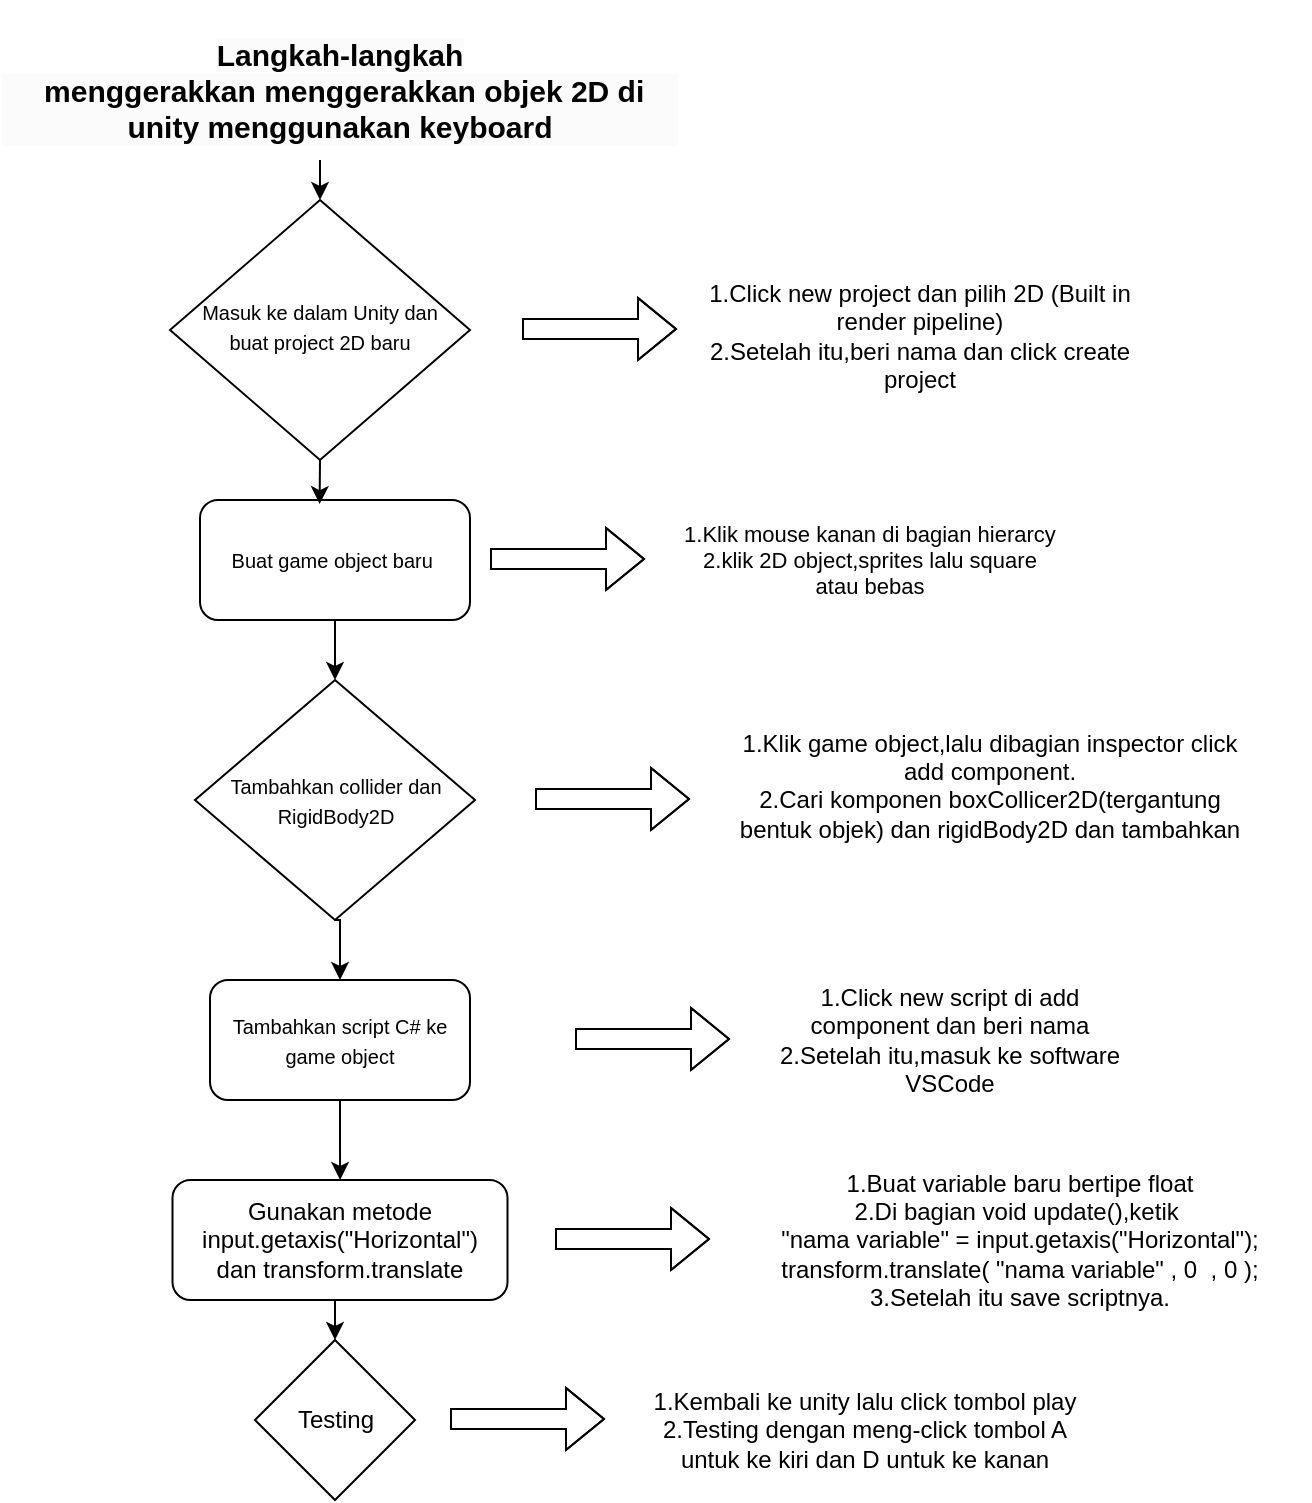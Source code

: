 <mxfile version="24.7.12">
  <diagram id="C5RBs43oDa-KdzZeNtuy" name="Page-1">
    <mxGraphModel dx="836" dy="469" grid="1" gridSize="10" guides="1" tooltips="1" connect="1" arrows="1" fold="1" page="1" pageScale="1" pageWidth="827" pageHeight="1169" math="0" shadow="0">
      <root>
        <mxCell id="WIyWlLk6GJQsqaUBKTNV-0" />
        <mxCell id="WIyWlLk6GJQsqaUBKTNV-1" parent="WIyWlLk6GJQsqaUBKTNV-0" />
        <mxCell id="UZvlAIjIedc3bhgubWIj-16" style="edgeStyle=orthogonalEdgeStyle;rounded=0;orthogonalLoop=1;jettySize=auto;html=1;exitX=0.5;exitY=1;exitDx=0;exitDy=0;entryX=0.5;entryY=0;entryDx=0;entryDy=0;" edge="1" parent="WIyWlLk6GJQsqaUBKTNV-1" target="WIyWlLk6GJQsqaUBKTNV-6">
          <mxGeometry relative="1" as="geometry">
            <mxPoint x="215" y="80" as="sourcePoint" />
          </mxGeometry>
        </mxCell>
        <mxCell id="WIyWlLk6GJQsqaUBKTNV-6" value="&lt;font style=&quot;font-size: 10px;&quot;&gt;Masuk ke dalam Unity dan buat project 2D baru&lt;/font&gt;" style="rhombus;whiteSpace=wrap;html=1;shadow=0;fontFamily=Helvetica;fontSize=12;align=center;strokeWidth=1;spacing=6;spacingTop=-4;" parent="WIyWlLk6GJQsqaUBKTNV-1" vertex="1">
          <mxGeometry x="140" y="100" width="150" height="130" as="geometry" />
        </mxCell>
        <mxCell id="UZvlAIjIedc3bhgubWIj-9" style="edgeStyle=orthogonalEdgeStyle;rounded=0;orthogonalLoop=1;jettySize=auto;html=1;exitX=0.5;exitY=1;exitDx=0;exitDy=0;" edge="1" parent="WIyWlLk6GJQsqaUBKTNV-1">
          <mxGeometry relative="1" as="geometry">
            <mxPoint x="214.995" y="380" as="sourcePoint" />
            <mxPoint x="214.995" y="380" as="targetPoint" />
          </mxGeometry>
        </mxCell>
        <mxCell id="UZvlAIjIedc3bhgubWIj-10" style="edgeStyle=orthogonalEdgeStyle;rounded=0;orthogonalLoop=1;jettySize=auto;html=1;exitX=0.5;exitY=1;exitDx=0;exitDy=0;" edge="1" parent="WIyWlLk6GJQsqaUBKTNV-1">
          <mxGeometry relative="1" as="geometry">
            <mxPoint x="214.995" y="380" as="sourcePoint" />
            <mxPoint x="214.995" y="380" as="targetPoint" />
          </mxGeometry>
        </mxCell>
        <mxCell id="UZvlAIjIedc3bhgubWIj-12" value="&lt;div style=&quot;font-size: 11px;&quot;&gt;&lt;span style=&quot;background-color: initial;&quot;&gt;&lt;font style=&quot;font-size: 11px;&quot;&gt;1.Klik mouse kanan di bagian hierarcy&lt;/font&gt;&lt;/span&gt;&lt;/div&gt;&lt;div style=&quot;font-size: 11px;&quot;&gt;&lt;font style=&quot;font-size: 11px;&quot;&gt;2.klik 2D object,sprites lalu square atau bebas&lt;/font&gt;&lt;/div&gt;" style="text;html=1;align=center;verticalAlign=middle;whiteSpace=wrap;rounded=0;" vertex="1" parent="WIyWlLk6GJQsqaUBKTNV-1">
          <mxGeometry x="395" y="265" width="190" height="30" as="geometry" />
        </mxCell>
        <mxCell id="UZvlAIjIedc3bhgubWIj-24" style="edgeStyle=orthogonalEdgeStyle;rounded=0;orthogonalLoop=1;jettySize=auto;html=1;exitX=0.5;exitY=1;exitDx=0;exitDy=0;entryX=0.5;entryY=0;entryDx=0;entryDy=0;" edge="1" parent="WIyWlLk6GJQsqaUBKTNV-1" source="UZvlAIjIedc3bhgubWIj-13" target="UZvlAIjIedc3bhgubWIj-23">
          <mxGeometry relative="1" as="geometry" />
        </mxCell>
        <mxCell id="UZvlAIjIedc3bhgubWIj-13" value="&lt;font style=&quot;font-size: 10px;&quot;&gt;Tambahkan collider dan RigidBody2D&lt;/font&gt;" style="rhombus;whiteSpace=wrap;html=1;" vertex="1" parent="WIyWlLk6GJQsqaUBKTNV-1">
          <mxGeometry x="152.5" y="340" width="140" height="120" as="geometry" />
        </mxCell>
        <mxCell id="UZvlAIjIedc3bhgubWIj-15" value="1.Klik game object,lalu dibagian inspector click add component.&lt;div&gt;2.Cari komponen boxCollicer2D(tergantung bentuk objek) dan rigidBody2D dan tambahkan&lt;br&gt;&lt;div&gt;&lt;br&gt;&lt;/div&gt;&lt;/div&gt;" style="text;html=1;align=center;verticalAlign=middle;whiteSpace=wrap;rounded=0;" vertex="1" parent="WIyWlLk6GJQsqaUBKTNV-1">
          <mxGeometry x="420" y="360" width="260" height="80" as="geometry" />
        </mxCell>
        <mxCell id="UZvlAIjIedc3bhgubWIj-25" style="edgeStyle=orthogonalEdgeStyle;rounded=0;orthogonalLoop=1;jettySize=auto;html=1;exitX=0.5;exitY=1;exitDx=0;exitDy=0;entryX=0.5;entryY=0;entryDx=0;entryDy=0;" edge="1" parent="WIyWlLk6GJQsqaUBKTNV-1" source="UZvlAIjIedc3bhgubWIj-20" target="UZvlAIjIedc3bhgubWIj-13">
          <mxGeometry relative="1" as="geometry" />
        </mxCell>
        <mxCell id="UZvlAIjIedc3bhgubWIj-20" value="&lt;span style=&quot;font-size: 10px;&quot;&gt;Buat game object baru&amp;nbsp;&lt;/span&gt;" style="rounded=1;whiteSpace=wrap;html=1;" vertex="1" parent="WIyWlLk6GJQsqaUBKTNV-1">
          <mxGeometry x="155" y="250" width="135" height="60" as="geometry" />
        </mxCell>
        <mxCell id="UZvlAIjIedc3bhgubWIj-22" style="edgeStyle=orthogonalEdgeStyle;rounded=0;orthogonalLoop=1;jettySize=auto;html=1;exitX=0.5;exitY=1;exitDx=0;exitDy=0;entryX=0.443;entryY=0.034;entryDx=0;entryDy=0;entryPerimeter=0;" edge="1" parent="WIyWlLk6GJQsqaUBKTNV-1" source="WIyWlLk6GJQsqaUBKTNV-6" target="UZvlAIjIedc3bhgubWIj-20">
          <mxGeometry relative="1" as="geometry" />
        </mxCell>
        <mxCell id="UZvlAIjIedc3bhgubWIj-30" value="" style="edgeStyle=orthogonalEdgeStyle;rounded=0;orthogonalLoop=1;jettySize=auto;html=1;" edge="1" parent="WIyWlLk6GJQsqaUBKTNV-1" source="UZvlAIjIedc3bhgubWIj-23" target="UZvlAIjIedc3bhgubWIj-28">
          <mxGeometry relative="1" as="geometry" />
        </mxCell>
        <mxCell id="UZvlAIjIedc3bhgubWIj-23" value="&lt;span style=&quot;font-size: 10px;&quot;&gt;Tambahkan script C# ke game object&lt;/span&gt;" style="rounded=1;whiteSpace=wrap;html=1;" vertex="1" parent="WIyWlLk6GJQsqaUBKTNV-1">
          <mxGeometry x="160" y="490" width="130" height="60" as="geometry" />
        </mxCell>
        <mxCell id="UZvlAIjIedc3bhgubWIj-27" value="1.Click new script di add component dan beri nama&lt;div&gt;2.Setelah itu,masuk ke software VSCode&lt;/div&gt;" style="text;html=1;align=center;verticalAlign=middle;whiteSpace=wrap;rounded=0;" vertex="1" parent="WIyWlLk6GJQsqaUBKTNV-1">
          <mxGeometry x="440" y="485" width="180" height="70" as="geometry" />
        </mxCell>
        <mxCell id="UZvlAIjIedc3bhgubWIj-35" style="edgeStyle=orthogonalEdgeStyle;rounded=0;orthogonalLoop=1;jettySize=auto;html=1;exitX=0.5;exitY=1;exitDx=0;exitDy=0;entryX=0.5;entryY=0;entryDx=0;entryDy=0;" edge="1" parent="WIyWlLk6GJQsqaUBKTNV-1" source="UZvlAIjIedc3bhgubWIj-28" target="UZvlAIjIedc3bhgubWIj-31">
          <mxGeometry relative="1" as="geometry" />
        </mxCell>
        <mxCell id="UZvlAIjIedc3bhgubWIj-28" value="Gunakan metode input.getaxis(&quot;Horizontal&quot;)&lt;div&gt;dan transform.translate&lt;/div&gt;" style="rounded=1;whiteSpace=wrap;html=1;" vertex="1" parent="WIyWlLk6GJQsqaUBKTNV-1">
          <mxGeometry x="141.25" y="590" width="167.5" height="60" as="geometry" />
        </mxCell>
        <mxCell id="UZvlAIjIedc3bhgubWIj-29" value="1.Buat variable baru bertipe float&lt;div&gt;2.Di bagian void update(),ketik&amp;nbsp;&lt;/div&gt;&lt;div&gt;&quot;nama variable&quot; = input.getaxis(&quot;Horizontal&quot;);&lt;/div&gt;&lt;div&gt;transform.translate( &quot;nama variable&quot; , 0&amp;nbsp; , 0 );&lt;/div&gt;&lt;div&gt;3.Setelah itu save scriptnya.&lt;/div&gt;" style="text;html=1;align=center;verticalAlign=middle;whiteSpace=wrap;rounded=0;" vertex="1" parent="WIyWlLk6GJQsqaUBKTNV-1">
          <mxGeometry x="420" y="582.25" width="290" height="75.5" as="geometry" />
        </mxCell>
        <mxCell id="UZvlAIjIedc3bhgubWIj-31" value="Testing" style="rhombus;whiteSpace=wrap;html=1;" vertex="1" parent="WIyWlLk6GJQsqaUBKTNV-1">
          <mxGeometry x="182.5" y="670" width="80" height="80" as="geometry" />
        </mxCell>
        <mxCell id="UZvlAIjIedc3bhgubWIj-33" value="&lt;font style=&quot;font-size: 15px;&quot;&gt;&lt;b style=&quot;&quot;&gt;&lt;br&gt;&lt;font style=&quot;forced-color-adjust: none; color: rgb(0, 0, 0); font-family: Helvetica; font-style: normal; font-variant-ligatures: normal; font-variant-caps: normal; letter-spacing: normal; orphans: 2; text-align: center; text-indent: 0px; text-transform: none; widows: 2; word-spacing: 0px; -webkit-text-stroke-width: 0px; white-space: normal; background-color: rgb(251, 251, 251); text-decoration-thickness: initial; text-decoration-style: initial; text-decoration-color: initial; font-size: 15px;&quot;&gt;Langkah-langkah&lt;/font&gt;&lt;/b&gt;&lt;/font&gt;&lt;div style=&quot;forced-color-adjust: none; color: rgb(0, 0, 0); font-family: Helvetica; font-style: normal; font-variant-ligatures: normal; font-variant-caps: normal; letter-spacing: normal; orphans: 2; text-align: center; text-indent: 0px; text-transform: none; widows: 2; word-spacing: 0px; -webkit-text-stroke-width: 0px; white-space: normal; background-color: rgb(251, 251, 251); text-decoration-thickness: initial; text-decoration-style: initial; text-decoration-color: initial; font-size: 15px;&quot;&gt;&lt;font style=&quot;forced-color-adjust: none; font-size: 15px;&quot;&gt;&lt;b&gt;&amp;nbsp;menggerakkan menggerakkan objek 2D di unity menggunakan keyboard&lt;/b&gt;&lt;/font&gt;&lt;/div&gt;&lt;font style=&quot;font-size: 15px;&quot;&gt;&lt;b style=&quot;&quot;&gt;&lt;br&gt;&lt;/b&gt;&lt;/font&gt;" style="text;html=1;align=center;verticalAlign=middle;whiteSpace=wrap;rounded=0;" vertex="1" parent="WIyWlLk6GJQsqaUBKTNV-1">
          <mxGeometry x="55" y="30" width="340" height="30" as="geometry" />
        </mxCell>
        <mxCell id="UZvlAIjIedc3bhgubWIj-36" value="1.Kembali ke unity lalu click tombol play&lt;div&gt;2.Testing dengan meng-click tombol A untuk ke kiri dan D untuk ke kanan&lt;/div&gt;" style="text;html=1;align=center;verticalAlign=middle;whiteSpace=wrap;rounded=0;" vertex="1" parent="WIyWlLk6GJQsqaUBKTNV-1">
          <mxGeometry x="370" y="680" width="235" height="70" as="geometry" />
        </mxCell>
        <mxCell id="UZvlAIjIedc3bhgubWIj-38" value="" style="shape=flexArrow;endArrow=classic;html=1;rounded=0;" edge="1" parent="WIyWlLk6GJQsqaUBKTNV-1">
          <mxGeometry width="50" height="50" relative="1" as="geometry">
            <mxPoint x="280.0" y="709.47" as="sourcePoint" />
            <mxPoint x="357.5" y="709.47" as="targetPoint" />
            <Array as="points">
              <mxPoint x="377.5" y="709.47" />
            </Array>
          </mxGeometry>
        </mxCell>
        <mxCell id="UZvlAIjIedc3bhgubWIj-39" value="" style="shape=flexArrow;endArrow=classic;html=1;rounded=0;" edge="1" parent="WIyWlLk6GJQsqaUBKTNV-1">
          <mxGeometry width="50" height="50" relative="1" as="geometry">
            <mxPoint x="332.5" y="619.47" as="sourcePoint" />
            <mxPoint x="410" y="619.47" as="targetPoint" />
            <Array as="points">
              <mxPoint x="430" y="619.47" />
            </Array>
          </mxGeometry>
        </mxCell>
        <mxCell id="UZvlAIjIedc3bhgubWIj-40" value="" style="shape=flexArrow;endArrow=classic;html=1;rounded=0;" edge="1" parent="WIyWlLk6GJQsqaUBKTNV-1">
          <mxGeometry width="50" height="50" relative="1" as="geometry">
            <mxPoint x="342.5" y="519.47" as="sourcePoint" />
            <mxPoint x="420" y="519.47" as="targetPoint" />
            <Array as="points">
              <mxPoint x="440" y="519.47" />
            </Array>
          </mxGeometry>
        </mxCell>
        <mxCell id="UZvlAIjIedc3bhgubWIj-41" value="" style="shape=flexArrow;endArrow=classic;html=1;rounded=0;" edge="1" parent="WIyWlLk6GJQsqaUBKTNV-1">
          <mxGeometry width="50" height="50" relative="1" as="geometry">
            <mxPoint x="322.5" y="399.47" as="sourcePoint" />
            <mxPoint x="400" y="399.47" as="targetPoint" />
            <Array as="points">
              <mxPoint x="420" y="399.47" />
            </Array>
          </mxGeometry>
        </mxCell>
        <mxCell id="UZvlAIjIedc3bhgubWIj-42" value="" style="shape=flexArrow;endArrow=classic;html=1;rounded=0;" edge="1" parent="WIyWlLk6GJQsqaUBKTNV-1">
          <mxGeometry width="50" height="50" relative="1" as="geometry">
            <mxPoint x="300.0" y="279.47" as="sourcePoint" />
            <mxPoint x="377.5" y="279.47" as="targetPoint" />
            <Array as="points">
              <mxPoint x="397.5" y="279.47" />
            </Array>
          </mxGeometry>
        </mxCell>
        <mxCell id="UZvlAIjIedc3bhgubWIj-43" value="1.Click new project dan pilih 2D (Built in render pipeline)&lt;div&gt;2.Setelah itu,beri nama dan click create project&lt;/div&gt;" style="text;html=1;align=center;verticalAlign=middle;whiteSpace=wrap;rounded=0;" vertex="1" parent="WIyWlLk6GJQsqaUBKTNV-1">
          <mxGeometry x="390" y="140" width="250" height="55" as="geometry" />
        </mxCell>
        <mxCell id="UZvlAIjIedc3bhgubWIj-44" value="" style="shape=flexArrow;endArrow=classic;html=1;rounded=0;" edge="1" parent="WIyWlLk6GJQsqaUBKTNV-1">
          <mxGeometry width="50" height="50" relative="1" as="geometry">
            <mxPoint x="316.0" y="164.47" as="sourcePoint" />
            <mxPoint x="393.5" y="164.47" as="targetPoint" />
            <Array as="points">
              <mxPoint x="413.5" y="164.47" />
            </Array>
          </mxGeometry>
        </mxCell>
      </root>
    </mxGraphModel>
  </diagram>
</mxfile>

